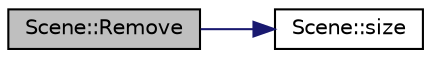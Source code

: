 digraph "Scene::Remove"
{
 // LATEX_PDF_SIZE
  edge [fontname="Helvetica",fontsize="10",labelfontname="Helvetica",labelfontsize="10"];
  node [fontname="Helvetica",fontsize="10",shape=record];
  rankdir="LR";
  Node1 [label="Scene::Remove",height=0.2,width=0.4,color="black", fillcolor="grey75", style="filled", fontcolor="black",tooltip="Usunięcie bryły z przestrzeni na podstawie jej numeru."];
  Node1 -> Node2 [color="midnightblue",fontsize="10",style="solid",fontname="Helvetica"];
  Node2 [label="Scene::size",height=0.2,width=0.4,color="black", fillcolor="white", style="filled",URL="$class_scene.html#a446a584c5b304ee0c77911c45710ab9f",tooltip="Zwracanie ilości figur w przestrzeni."];
}
